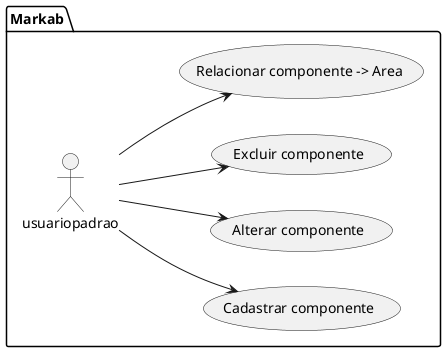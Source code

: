@startuml

left to right direction

package Markab {
actor "usuariopadrao" as a
 

  usecase (Cadastrar componente) as UC1
  usecase (Alterar componente) as UC2
  usecase (Excluir componente) as UC3
  usecase (Relacionar componente -> Area) as UC4

}

a --> UC1
a --> UC2
a --> UC3
a --> UC4 

 

@enduml